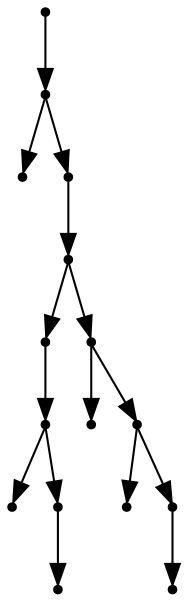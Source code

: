 digraph {
  15 [shape=point];
  14 [shape=point];
  0 [shape=point];
  13 [shape=point];
  12 [shape=point];
  5 [shape=point];
  4 [shape=point];
  1 [shape=point];
  3 [shape=point];
  2 [shape=point];
  11 [shape=point];
  6 [shape=point];
  10 [shape=point];
  7 [shape=point];
  9 [shape=point];
  8 [shape=point];
15 -> 14;
14 -> 0;
14 -> 13;
13 -> 12;
12 -> 5;
5 -> 4;
4 -> 1;
4 -> 3;
3 -> 2;
12 -> 11;
11 -> 6;
11 -> 10;
10 -> 7;
10 -> 9;
9 -> 8;
}
